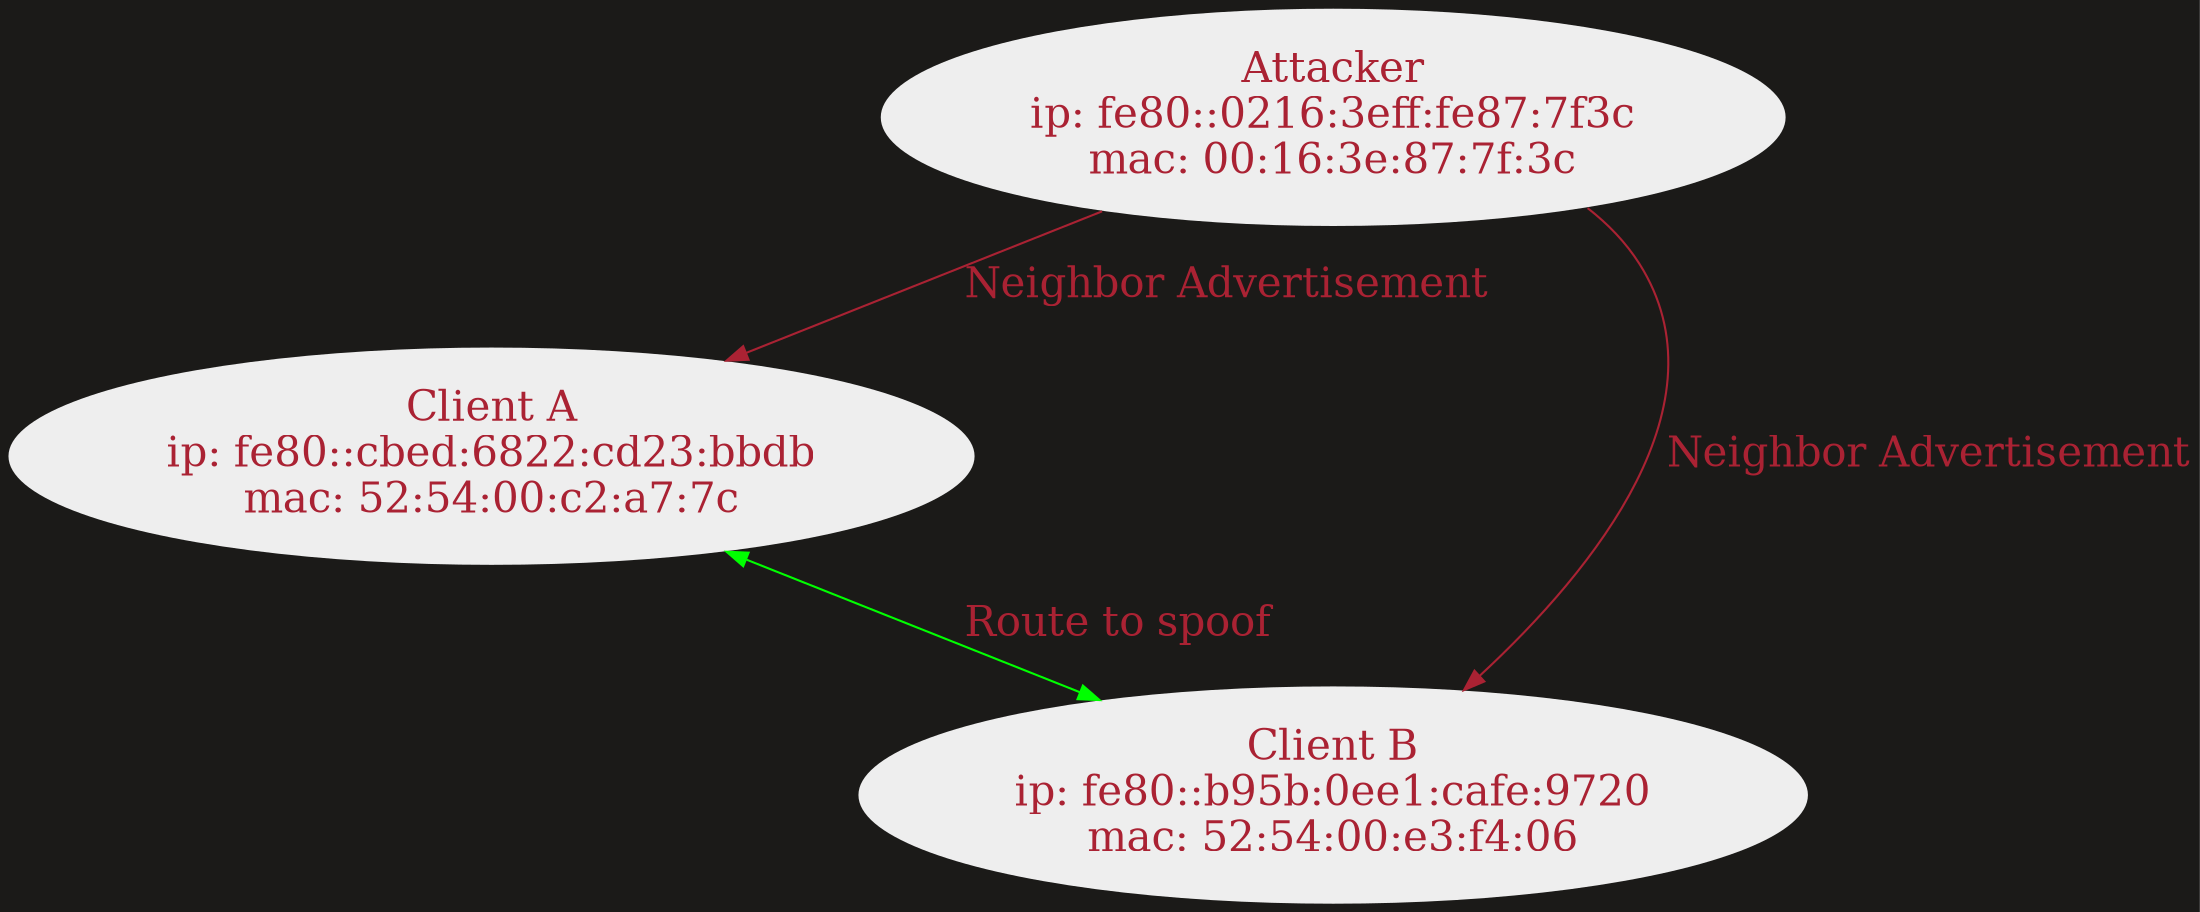 digraph ARN {
    compound=true
    splines=true
    nodesep=4
    color=none
    fontcolor="#aa2233"
    fontsize=20
    bgcolor="#1b1a18"
    edge[color="#aa2233", fontcolor="#aa2233", fontsize=20]
    node[fontcolor="#aa2233", fontsize=20]
    node0[
        label="Client A\nip: fe80::cbed:6822:cd23:bbdb\nmac: 52:54:00:c2:a7:7c"
        style=filled
        color=none
        fillcolor="#eeeeee"
    ]
    node1[
        label="Client B\nip: fe80::b95b:0ee1:cafe:9720\nmac: 52:54:00:e3:f4:06"
        style=filled
        color=none
        fillcolor="#eeeeee"
    ]
    node3[
        label="Attacker\nip: fe80::0216:3eff:fe87:7f3c\nmac: 00:16:3e:87:7f:3c"
        style=filled
        color=none
        fillcolor="#eeeeee"
    ]
    node0 -> node1[label="Route to spoof", color=green, dir=both]
    node3 -> node0[label="Neighbor Advertisement"]
    node3 -> node1[label="Neighbor Advertisement"]
}
